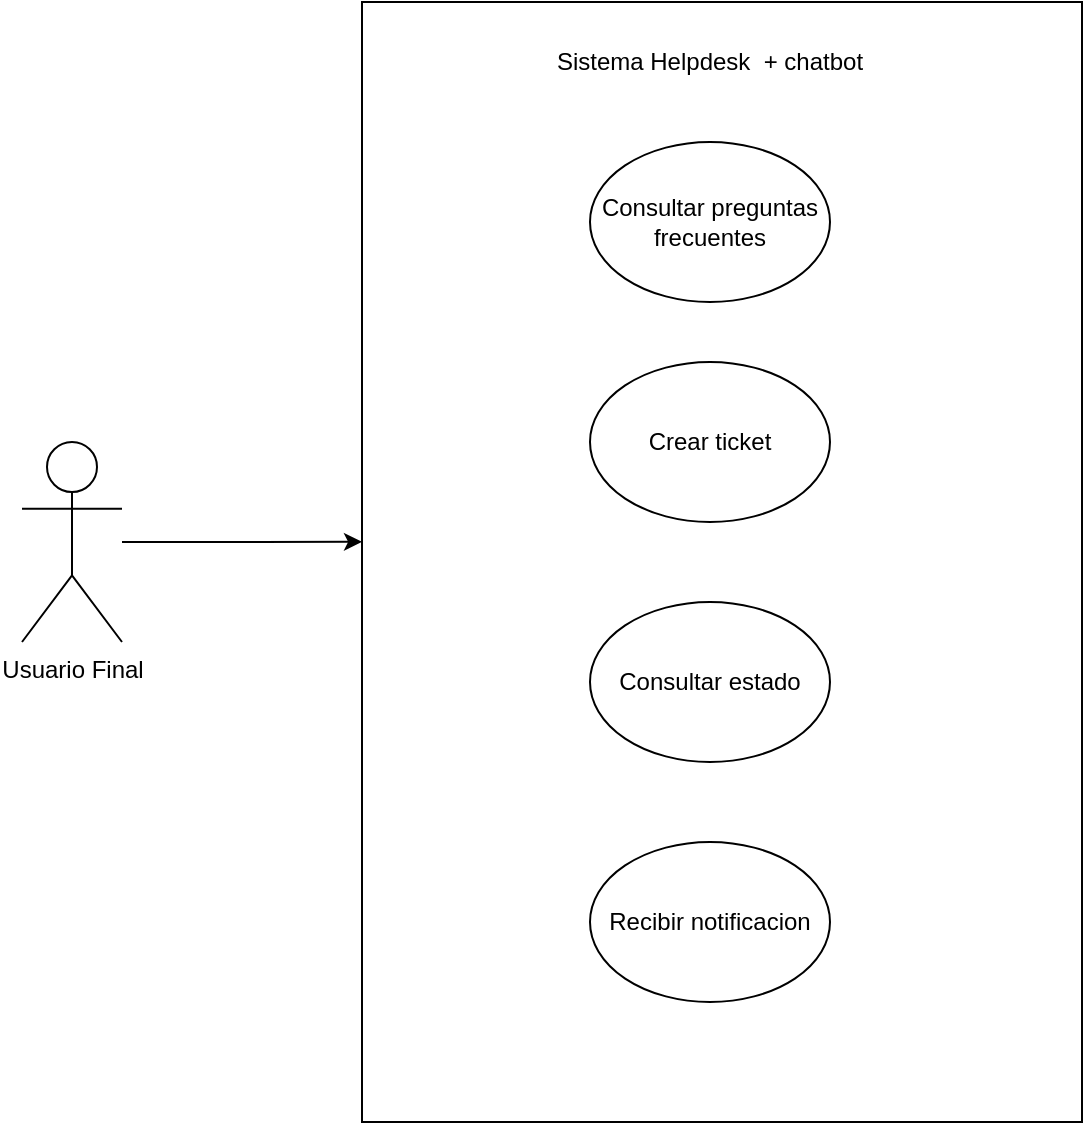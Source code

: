 <mxfile version="28.2.5" pages="2">
  <diagram name="Página-1" id="va8cWT0wQo8OfvhzT4jI">
    <mxGraphModel grid="1" page="1" gridSize="10" guides="1" tooltips="1" connect="1" arrows="1" fold="1" pageScale="1" pageWidth="827" pageHeight="1169" math="0" shadow="0">
      <root>
        <mxCell id="0" />
        <mxCell id="1" parent="0" />
        <mxCell id="ieuLfp4kG8oC1IbmgpXu-1" value="&lt;font style=&quot;vertical-align: inherit;&quot; dir=&quot;auto&quot;&gt;&lt;font style=&quot;vertical-align: inherit;&quot; dir=&quot;auto&quot;&gt;Usuario Final&lt;/font&gt;&lt;/font&gt;&lt;div&gt;&lt;font style=&quot;vertical-align: inherit;&quot; dir=&quot;auto&quot;&gt;&lt;font style=&quot;vertical-align: inherit;&quot; dir=&quot;auto&quot;&gt;&lt;br&gt;&lt;/font&gt;&lt;/font&gt;&lt;/div&gt;" style="shape=umlActor;verticalLabelPosition=bottom;verticalAlign=top;html=1;outlineConnect=0;" vertex="1" parent="1">
          <mxGeometry x="70" y="300" width="50" height="100" as="geometry" />
        </mxCell>
        <mxCell id="ieuLfp4kG8oC1IbmgpXu-2" value="" style="rounded=0;whiteSpace=wrap;html=1;" vertex="1" parent="1">
          <mxGeometry x="240" y="80" width="360" height="560" as="geometry" />
        </mxCell>
        <mxCell id="ieuLfp4kG8oC1IbmgpXu-3" value="" style="endArrow=classic;html=1;rounded=0;entryX=0;entryY=0.482;entryDx=0;entryDy=0;entryPerimeter=0;" edge="1" parent="1" source="ieuLfp4kG8oC1IbmgpXu-1" target="ieuLfp4kG8oC1IbmgpXu-2">
          <mxGeometry width="50" height="50" relative="1" as="geometry">
            <mxPoint x="390" y="430" as="sourcePoint" />
            <mxPoint x="440" y="380" as="targetPoint" />
            <Array as="points">
              <mxPoint x="190" y="350" />
            </Array>
          </mxGeometry>
        </mxCell>
        <mxCell id="ieuLfp4kG8oC1IbmgpXu-4" value="&lt;font style=&quot;vertical-align: inherit;&quot; dir=&quot;auto&quot;&gt;&lt;font style=&quot;vertical-align: inherit;&quot; dir=&quot;auto&quot;&gt;Sistema Helpdesk&amp;nbsp; + chatbot&lt;/font&gt;&lt;/font&gt;" style="text;html=1;align=center;verticalAlign=middle;whiteSpace=wrap;rounded=0;" vertex="1" parent="1">
          <mxGeometry x="334" y="90" width="160" height="40" as="geometry" />
        </mxCell>
        <mxCell id="queFJ3hu785A2iq3xZot-1" value="Consultar preguntas frecuentes" style="ellipse;whiteSpace=wrap;html=1;" vertex="1" parent="1">
          <mxGeometry x="354" y="150" width="120" height="80" as="geometry" />
        </mxCell>
        <mxCell id="queFJ3hu785A2iq3xZot-2" value="Crear ticket" style="ellipse;whiteSpace=wrap;html=1;" vertex="1" parent="1">
          <mxGeometry x="354" y="260" width="120" height="80" as="geometry" />
        </mxCell>
        <mxCell id="queFJ3hu785A2iq3xZot-3" value="Consultar estado" style="ellipse;whiteSpace=wrap;html=1;" vertex="1" parent="1">
          <mxGeometry x="354" y="380" width="120" height="80" as="geometry" />
        </mxCell>
        <mxCell id="queFJ3hu785A2iq3xZot-4" value="Recibir notificacion" style="ellipse;whiteSpace=wrap;html=1;" vertex="1" parent="1">
          <mxGeometry x="354" y="500" width="120" height="80" as="geometry" />
        </mxCell>
      </root>
    </mxGraphModel>
  </diagram>
  <diagram id="OyDzUFEOg4iM0IGn4jiu" name="Página-2">
    <mxGraphModel grid="1" page="1" gridSize="10" guides="1" tooltips="1" connect="1" arrows="1" fold="1" pageScale="1" pageWidth="827" pageHeight="1169" math="0" shadow="0">
      <root>
        <mxCell id="0" />
        <mxCell id="1" parent="0" />
      </root>
    </mxGraphModel>
  </diagram>
</mxfile>
